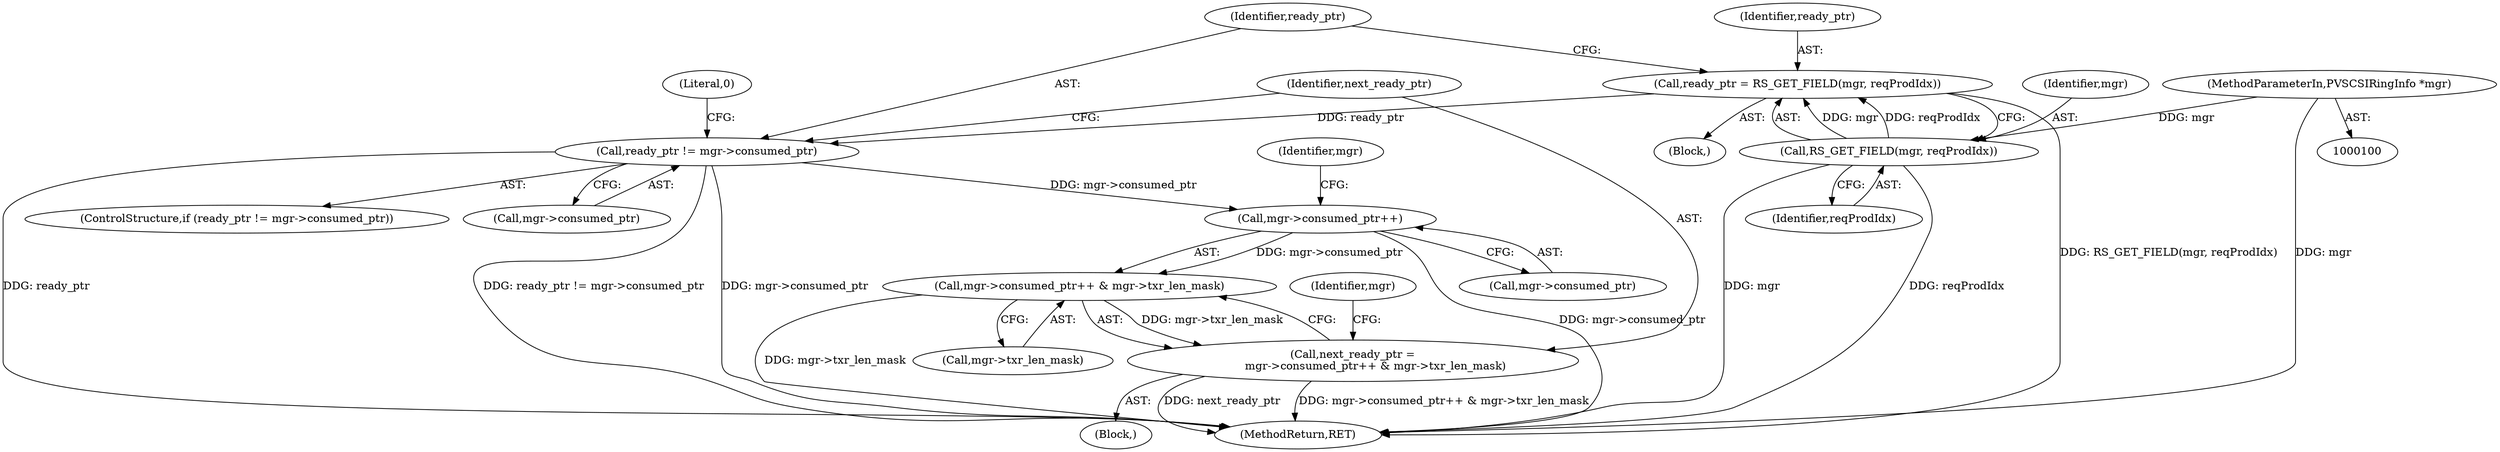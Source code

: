 digraph "1_qemu_d251157ac1928191af851d199a9ff255d330bec9@del" {
"1000110" [label="(Call,ready_ptr != mgr->consumed_ptr)"];
"1000104" [label="(Call,ready_ptr = RS_GET_FIELD(mgr, reqProdIdx))"];
"1000106" [label="(Call,RS_GET_FIELD(mgr, reqProdIdx))"];
"1000101" [label="(MethodParameterIn,PVSCSIRingInfo *mgr)"];
"1000120" [label="(Call,mgr->consumed_ptr++)"];
"1000119" [label="(Call,mgr->consumed_ptr++ & mgr->txr_len_mask)"];
"1000117" [label="(Call,next_ready_ptr =\n             mgr->consumed_ptr++ & mgr->txr_len_mask)"];
"1000107" [label="(Identifier,mgr)"];
"1000102" [label="(Block,)"];
"1000121" [label="(Call,mgr->consumed_ptr)"];
"1000111" [label="(Identifier,ready_ptr)"];
"1000109" [label="(ControlStructure,if (ready_ptr != mgr->consumed_ptr))"];
"1000112" [label="(Call,mgr->consumed_ptr)"];
"1000104" [label="(Call,ready_ptr = RS_GET_FIELD(mgr, reqProdIdx))"];
"1000131" [label="(Identifier,mgr)"];
"1000141" [label="(Literal,0)"];
"1000119" [label="(Call,mgr->consumed_ptr++ & mgr->txr_len_mask)"];
"1000117" [label="(Call,next_ready_ptr =\n             mgr->consumed_ptr++ & mgr->txr_len_mask)"];
"1000110" [label="(Call,ready_ptr != mgr->consumed_ptr)"];
"1000120" [label="(Call,mgr->consumed_ptr++)"];
"1000142" [label="(MethodReturn,RET)"];
"1000101" [label="(MethodParameterIn,PVSCSIRingInfo *mgr)"];
"1000118" [label="(Identifier,next_ready_ptr)"];
"1000108" [label="(Identifier,reqProdIdx)"];
"1000106" [label="(Call,RS_GET_FIELD(mgr, reqProdIdx))"];
"1000125" [label="(Identifier,mgr)"];
"1000124" [label="(Call,mgr->txr_len_mask)"];
"1000105" [label="(Identifier,ready_ptr)"];
"1000115" [label="(Block,)"];
"1000110" -> "1000109"  [label="AST: "];
"1000110" -> "1000112"  [label="CFG: "];
"1000111" -> "1000110"  [label="AST: "];
"1000112" -> "1000110"  [label="AST: "];
"1000118" -> "1000110"  [label="CFG: "];
"1000141" -> "1000110"  [label="CFG: "];
"1000110" -> "1000142"  [label="DDG: mgr->consumed_ptr"];
"1000110" -> "1000142"  [label="DDG: ready_ptr"];
"1000110" -> "1000142"  [label="DDG: ready_ptr != mgr->consumed_ptr"];
"1000104" -> "1000110"  [label="DDG: ready_ptr"];
"1000110" -> "1000120"  [label="DDG: mgr->consumed_ptr"];
"1000104" -> "1000102"  [label="AST: "];
"1000104" -> "1000106"  [label="CFG: "];
"1000105" -> "1000104"  [label="AST: "];
"1000106" -> "1000104"  [label="AST: "];
"1000111" -> "1000104"  [label="CFG: "];
"1000104" -> "1000142"  [label="DDG: RS_GET_FIELD(mgr, reqProdIdx)"];
"1000106" -> "1000104"  [label="DDG: mgr"];
"1000106" -> "1000104"  [label="DDG: reqProdIdx"];
"1000106" -> "1000108"  [label="CFG: "];
"1000107" -> "1000106"  [label="AST: "];
"1000108" -> "1000106"  [label="AST: "];
"1000106" -> "1000142"  [label="DDG: reqProdIdx"];
"1000106" -> "1000142"  [label="DDG: mgr"];
"1000101" -> "1000106"  [label="DDG: mgr"];
"1000101" -> "1000100"  [label="AST: "];
"1000101" -> "1000142"  [label="DDG: mgr"];
"1000120" -> "1000119"  [label="AST: "];
"1000120" -> "1000121"  [label="CFG: "];
"1000121" -> "1000120"  [label="AST: "];
"1000125" -> "1000120"  [label="CFG: "];
"1000120" -> "1000142"  [label="DDG: mgr->consumed_ptr"];
"1000120" -> "1000119"  [label="DDG: mgr->consumed_ptr"];
"1000119" -> "1000117"  [label="AST: "];
"1000119" -> "1000124"  [label="CFG: "];
"1000124" -> "1000119"  [label="AST: "];
"1000117" -> "1000119"  [label="CFG: "];
"1000119" -> "1000142"  [label="DDG: mgr->txr_len_mask"];
"1000119" -> "1000117"  [label="DDG: mgr->txr_len_mask"];
"1000117" -> "1000115"  [label="AST: "];
"1000118" -> "1000117"  [label="AST: "];
"1000131" -> "1000117"  [label="CFG: "];
"1000117" -> "1000142"  [label="DDG: next_ready_ptr"];
"1000117" -> "1000142"  [label="DDG: mgr->consumed_ptr++ & mgr->txr_len_mask"];
}
